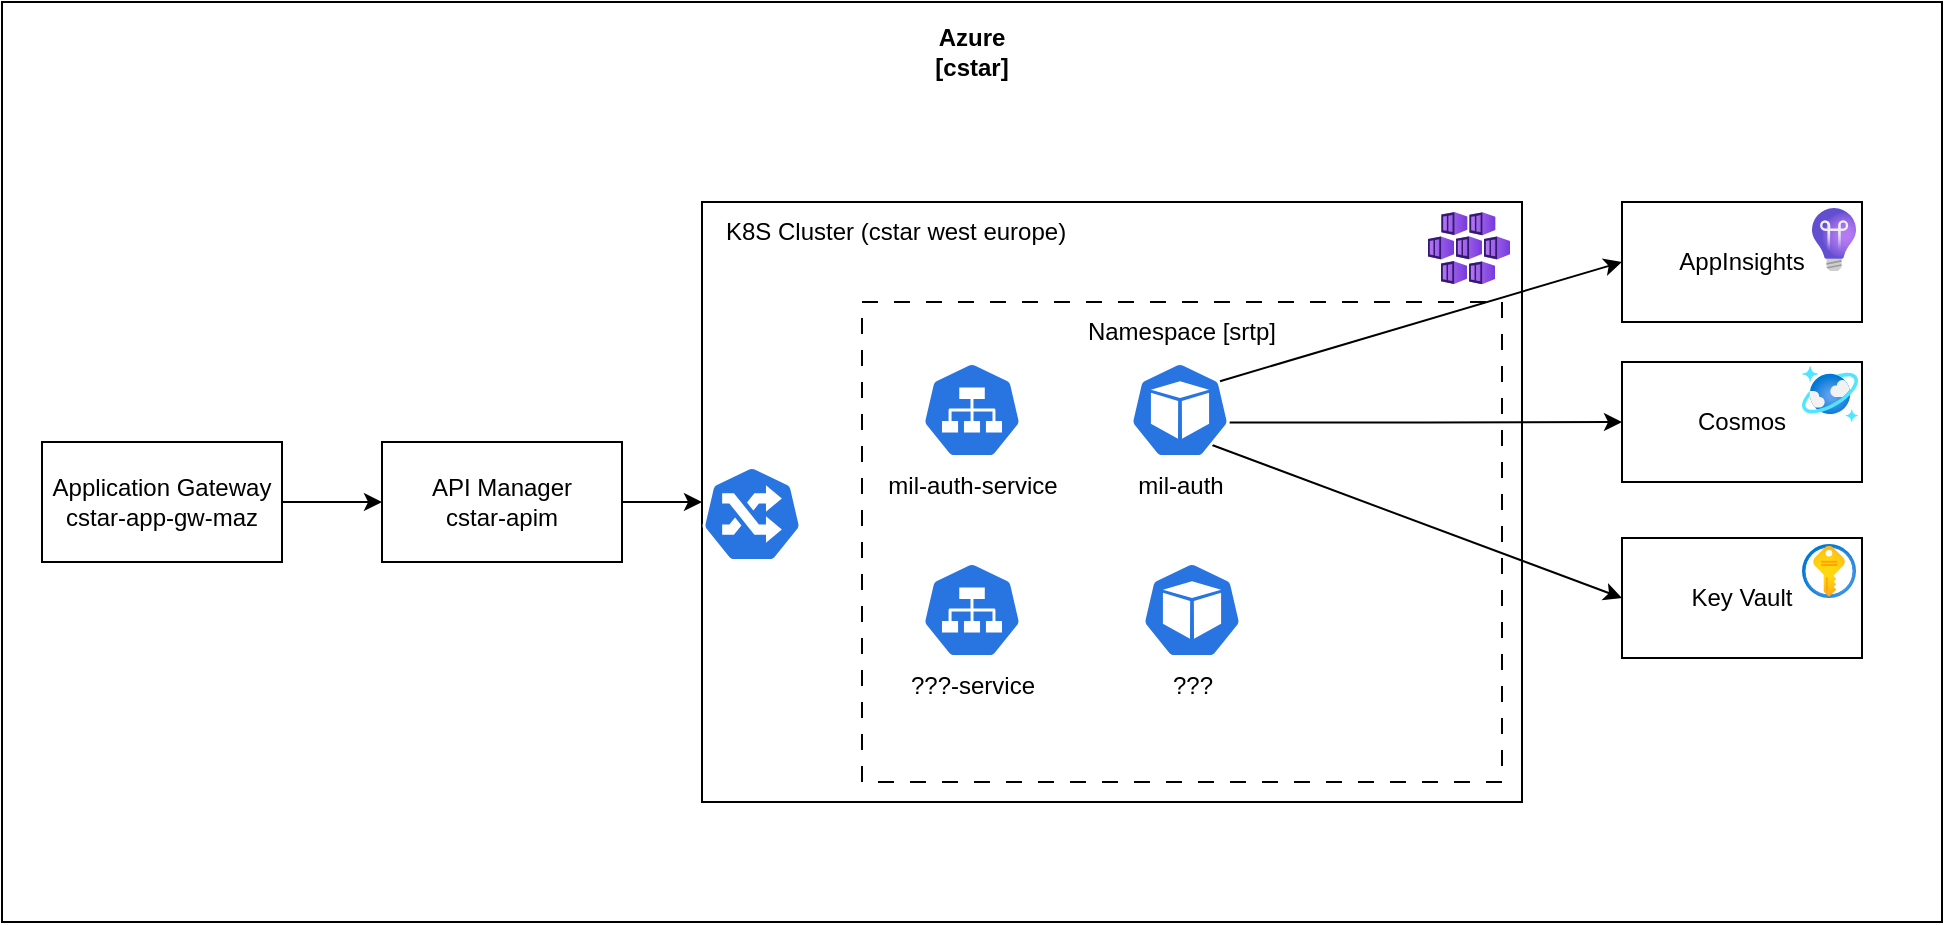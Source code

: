 <mxfile>
    <diagram name="Pagina-1" id="GpDpxVRStZ5ggvyb2qyT">
        <mxGraphModel dx="1465" dy="659" grid="1" gridSize="10" guides="1" tooltips="1" connect="1" arrows="1" fold="1" page="1" pageScale="1" pageWidth="827" pageHeight="1169" math="0" shadow="0">
            <root>
                <mxCell id="0"/>
                <mxCell id="1" parent="0"/>
                <mxCell id="0ojtgOkFJzcNSt7BSAhg-29" value="" style="rounded=0;whiteSpace=wrap;html=1;" parent="1" vertex="1">
                    <mxGeometry x="-150" y="10" width="970" height="460" as="geometry"/>
                </mxCell>
                <mxCell id="0ojtgOkFJzcNSt7BSAhg-1" value="&lt;div style=&quot;text-align: justify;&quot;&gt;&lt;br&gt;&lt;/div&gt;" style="rounded=0;whiteSpace=wrap;html=1;align=right;" parent="1" vertex="1">
                    <mxGeometry x="200" y="110" width="410" height="300" as="geometry"/>
                </mxCell>
                <mxCell id="0ojtgOkFJzcNSt7BSAhg-6" value="" style="rounded=0;whiteSpace=wrap;html=1;dashed=1;dashPattern=8 8;" parent="1" vertex="1">
                    <mxGeometry x="280" y="160" width="320" height="240" as="geometry"/>
                </mxCell>
                <mxCell id="0ojtgOkFJzcNSt7BSAhg-16" style="rounded=0;orthogonalLoop=1;jettySize=auto;html=1;exitX=0.9;exitY=0.2;exitDx=0;exitDy=0;exitPerimeter=0;entryX=0;entryY=0.5;entryDx=0;entryDy=0;" parent="1" source="6" target="0ojtgOkFJzcNSt7BSAhg-13" edge="1">
                    <mxGeometry relative="1" as="geometry">
                        <mxPoint x="475" y="199.6" as="sourcePoint"/>
                    </mxGeometry>
                </mxCell>
                <mxCell id="0ojtgOkFJzcNSt7BSAhg-17" style="edgeStyle=orthogonalEdgeStyle;rounded=0;orthogonalLoop=1;jettySize=auto;html=1;exitX=0.995;exitY=0.63;exitDx=0;exitDy=0;exitPerimeter=0;entryX=0;entryY=0.5;entryDx=0;entryDy=0;" parent="1" source="6" target="0ojtgOkFJzcNSt7BSAhg-14" edge="1">
                    <mxGeometry relative="1" as="geometry">
                        <mxPoint x="479.75" y="220.24" as="sourcePoint"/>
                    </mxGeometry>
                </mxCell>
                <mxCell id="0ojtgOkFJzcNSt7BSAhg-18" style="rounded=0;orthogonalLoop=1;jettySize=auto;html=1;exitX=0.787;exitY=0.852;exitDx=0;exitDy=0;exitPerimeter=0;entryX=0;entryY=0.5;entryDx=0;entryDy=0;" parent="1" source="6" target="0ojtgOkFJzcNSt7BSAhg-15" edge="1">
                    <mxGeometry relative="1" as="geometry">
                        <mxPoint x="466" y="237.52" as="sourcePoint"/>
                    </mxGeometry>
                </mxCell>
                <mxCell id="0ojtgOkFJzcNSt7BSAhg-13" value="AppInsights" style="rounded=0;whiteSpace=wrap;html=1;" parent="1" vertex="1">
                    <mxGeometry x="660" y="110" width="120" height="60" as="geometry"/>
                </mxCell>
                <mxCell id="0ojtgOkFJzcNSt7BSAhg-14" value="Cosmos" style="rounded=0;whiteSpace=wrap;html=1;" parent="1" vertex="1">
                    <mxGeometry x="660" y="190" width="120" height="60" as="geometry"/>
                </mxCell>
                <mxCell id="0ojtgOkFJzcNSt7BSAhg-15" value="Key Vault" style="rounded=0;whiteSpace=wrap;html=1;" parent="1" vertex="1">
                    <mxGeometry x="660" y="278" width="120" height="60" as="geometry"/>
                </mxCell>
                <mxCell id="0ojtgOkFJzcNSt7BSAhg-19" value="K8S Cluster (cstar west europe)" style="text;html=1;align=left;verticalAlign=middle;whiteSpace=wrap;rounded=0;" parent="1" vertex="1">
                    <mxGeometry x="210" y="110" width="400" height="30" as="geometry"/>
                </mxCell>
                <mxCell id="0ojtgOkFJzcNSt7BSAhg-23" style="edgeStyle=orthogonalEdgeStyle;rounded=0;orthogonalLoop=1;jettySize=auto;html=1;exitX=1;exitY=0.5;exitDx=0;exitDy=0;" parent="1" source="0ojtgOkFJzcNSt7BSAhg-20" target="0ojtgOkFJzcNSt7BSAhg-1" edge="1">
                    <mxGeometry relative="1" as="geometry"/>
                </mxCell>
                <mxCell id="0ojtgOkFJzcNSt7BSAhg-20" value="API Manager&lt;br&gt;cstar-apim" style="rounded=0;whiteSpace=wrap;html=1;" parent="1" vertex="1">
                    <mxGeometry x="40" y="230" width="120" height="60" as="geometry"/>
                </mxCell>
                <mxCell id="0ojtgOkFJzcNSt7BSAhg-22" style="edgeStyle=orthogonalEdgeStyle;rounded=0;orthogonalLoop=1;jettySize=auto;html=1;exitX=1;exitY=0.5;exitDx=0;exitDy=0;entryX=0;entryY=0.5;entryDx=0;entryDy=0;" parent="1" source="0ojtgOkFJzcNSt7BSAhg-21" target="0ojtgOkFJzcNSt7BSAhg-20" edge="1">
                    <mxGeometry relative="1" as="geometry"/>
                </mxCell>
                <mxCell id="0ojtgOkFJzcNSt7BSAhg-21" value="Application Gateway&lt;br&gt;cstar-app-gw-maz" style="rounded=0;whiteSpace=wrap;html=1;" parent="1" vertex="1">
                    <mxGeometry x="-130" y="230" width="120" height="60" as="geometry"/>
                </mxCell>
                <mxCell id="0ojtgOkFJzcNSt7BSAhg-30" value="Namespace [srtp]" style="text;html=1;align=center;verticalAlign=middle;whiteSpace=wrap;rounded=0;" parent="1" vertex="1">
                    <mxGeometry x="280" y="160" width="320" height="30" as="geometry"/>
                </mxCell>
                <mxCell id="0ojtgOkFJzcNSt7BSAhg-31" value="&lt;b&gt;Azure&lt;br&gt;[cstar]&lt;/b&gt;" style="text;html=1;align=center;verticalAlign=middle;whiteSpace=wrap;rounded=0;" parent="1" vertex="1">
                    <mxGeometry x="-150" y="20" width="970" height="30" as="geometry"/>
                </mxCell>
                <mxCell id="0ojtgOkFJzcNSt7BSAhg-32" value="" style="image;aspect=fixed;html=1;points=[];align=center;fontSize=12;image=img/lib/azure2/databases/Azure_Cosmos_DB.svg;" parent="1" vertex="1">
                    <mxGeometry x="750" y="192" width="28" height="28" as="geometry"/>
                </mxCell>
                <mxCell id="0ojtgOkFJzcNSt7BSAhg-33" value="" style="image;aspect=fixed;html=1;points=[];align=center;fontSize=12;image=img/lib/azure2/compute/Container_Services_Deprecated.svg;" parent="1" vertex="1">
                    <mxGeometry x="563" y="115" width="41" height="36.18" as="geometry"/>
                </mxCell>
                <mxCell id="0ojtgOkFJzcNSt7BSAhg-34" value="" style="image;aspect=fixed;html=1;points=[];align=center;fontSize=12;image=img/lib/azure2/security/Key_Vaults.svg;" parent="1" vertex="1">
                    <mxGeometry x="750" y="281" width="27" height="27" as="geometry"/>
                </mxCell>
                <mxCell id="0ojtgOkFJzcNSt7BSAhg-35" value="" style="image;aspect=fixed;html=1;points=[];align=center;fontSize=12;image=img/lib/azure2/devops/Application_Insights.svg;" parent="1" vertex="1">
                    <mxGeometry x="755" y="113" width="22" height="31.5" as="geometry"/>
                </mxCell>
                <mxCell id="2" value="" style="sketch=0;html=1;dashed=0;whitespace=wrap;fillColor=#2875E2;strokeColor=#ffffff;points=[[0.005,0.63,0],[0.1,0.2,0],[0.9,0.2,0],[0.5,0,0],[0.995,0.63,0],[0.72,0.99,0],[0.5,1,0],[0.28,0.99,0]];verticalLabelPosition=bottom;align=center;verticalAlign=top;shape=mxgraph.kubernetes.icon;prIcon=ing" vertex="1" parent="1">
                    <mxGeometry x="200" y="242" width="50" height="48" as="geometry"/>
                </mxCell>
                <mxCell id="3" value="mil-auth-service" style="sketch=0;html=1;dashed=0;whitespace=wrap;fillColor=#2875E2;strokeColor=#ffffff;points=[[0.005,0.63,0],[0.1,0.2,0],[0.9,0.2,0],[0.5,0,0],[0.995,0.63,0],[0.72,0.99,0],[0.5,1,0],[0.28,0.99,0]];verticalLabelPosition=bottom;align=center;verticalAlign=top;shape=mxgraph.kubernetes.icon;prIcon=svc" vertex="1" parent="1">
                    <mxGeometry x="310" y="190" width="50" height="48" as="geometry"/>
                </mxCell>
                <mxCell id="4" value="???-service" style="sketch=0;html=1;dashed=0;whitespace=wrap;fillColor=#2875E2;strokeColor=#ffffff;points=[[0.005,0.63,0],[0.1,0.2,0],[0.9,0.2,0],[0.5,0,0],[0.995,0.63,0],[0.72,0.99,0],[0.5,1,0],[0.28,0.99,0]];verticalLabelPosition=bottom;align=center;verticalAlign=top;shape=mxgraph.kubernetes.icon;prIcon=svc" vertex="1" parent="1">
                    <mxGeometry x="310" y="290" width="50" height="48" as="geometry"/>
                </mxCell>
                <mxCell id="5" value="???" style="sketch=0;html=1;dashed=0;whitespace=wrap;fillColor=#2875E2;strokeColor=#ffffff;points=[[0.005,0.63,0],[0.1,0.2,0],[0.9,0.2,0],[0.5,0,0],[0.995,0.63,0],[0.72,0.99,0],[0.5,1,0],[0.28,0.99,0]];verticalLabelPosition=bottom;align=center;verticalAlign=top;shape=mxgraph.kubernetes.icon;prIcon=pod" vertex="1" parent="1">
                    <mxGeometry x="420" y="290" width="50" height="48" as="geometry"/>
                </mxCell>
                <mxCell id="6" value="mil-auth" style="sketch=0;html=1;dashed=0;whitespace=wrap;fillColor=#2875E2;strokeColor=#ffffff;points=[[0.005,0.63,0],[0.1,0.2,0],[0.9,0.2,0],[0.5,0,0],[0.995,0.63,0],[0.72,0.99,0],[0.5,1,0],[0.28,0.99,0]];verticalLabelPosition=bottom;align=center;verticalAlign=top;shape=mxgraph.kubernetes.icon;prIcon=pod" vertex="1" parent="1">
                    <mxGeometry x="414" y="190" width="50" height="48" as="geometry"/>
                </mxCell>
            </root>
        </mxGraphModel>
    </diagram>
</mxfile>